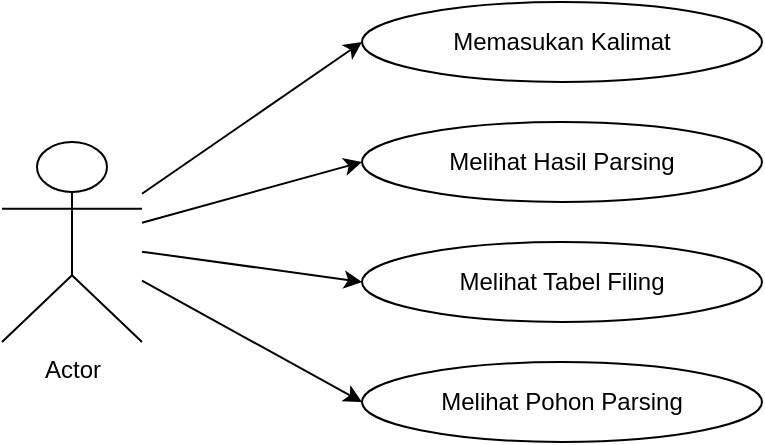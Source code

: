 <mxfile version="22.1.12" type="google" pages="3">
  <diagram name="UML" id="kkYPmKueIDHKfnIbQ-u-">
    <mxGraphModel grid="1" page="1" gridSize="10" guides="1" tooltips="1" connect="1" arrows="1" fold="1" pageScale="1" pageWidth="850" pageHeight="1100" math="0" shadow="0">
      <root>
        <mxCell id="0" />
        <mxCell id="1" parent="0" />
        <mxCell id="80s_kABGYmzNw8UKp-UH-1" value="Actor" style="shape=umlActor;verticalLabelPosition=bottom;verticalAlign=top;html=1;outlineConnect=0;" vertex="1" parent="1">
          <mxGeometry x="120" y="160" width="70" height="100" as="geometry" />
        </mxCell>
        <mxCell id="80s_kABGYmzNw8UKp-UH-2" value="Memasukan Kalimat" style="ellipse;whiteSpace=wrap;html=1;" vertex="1" parent="1">
          <mxGeometry x="300" y="90" width="200" height="40" as="geometry" />
        </mxCell>
        <mxCell id="80s_kABGYmzNw8UKp-UH-3" value="Melihat Hasil Parsing" style="ellipse;whiteSpace=wrap;html=1;" vertex="1" parent="1">
          <mxGeometry x="300" y="150" width="200" height="40" as="geometry" />
        </mxCell>
        <mxCell id="80s_kABGYmzNw8UKp-UH-4" value="Melihat Tabel Filing" style="ellipse;whiteSpace=wrap;html=1;" vertex="1" parent="1">
          <mxGeometry x="300" y="210" width="200" height="40" as="geometry" />
        </mxCell>
        <mxCell id="80s_kABGYmzNw8UKp-UH-5" value="Melihat Pohon Parsing" style="ellipse;whiteSpace=wrap;html=1;" vertex="1" parent="1">
          <mxGeometry x="300" y="270" width="200" height="40" as="geometry" />
        </mxCell>
        <mxCell id="80s_kABGYmzNw8UKp-UH-6" value="" style="endArrow=classic;html=1;rounded=0;entryX=0;entryY=0.5;entryDx=0;entryDy=0;" edge="1" parent="1" source="80s_kABGYmzNw8UKp-UH-1" target="80s_kABGYmzNw8UKp-UH-2">
          <mxGeometry width="50" height="50" relative="1" as="geometry">
            <mxPoint x="270" y="210" as="sourcePoint" />
            <mxPoint x="320" y="160" as="targetPoint" />
          </mxGeometry>
        </mxCell>
        <mxCell id="80s_kABGYmzNw8UKp-UH-7" value="" style="endArrow=classic;html=1;rounded=0;entryX=0;entryY=0.5;entryDx=0;entryDy=0;" edge="1" parent="1" source="80s_kABGYmzNw8UKp-UH-1" target="80s_kABGYmzNw8UKp-UH-3">
          <mxGeometry width="50" height="50" relative="1" as="geometry">
            <mxPoint x="220" y="260" as="sourcePoint" />
            <mxPoint x="270" y="210" as="targetPoint" />
          </mxGeometry>
        </mxCell>
        <mxCell id="80s_kABGYmzNw8UKp-UH-8" value="" style="endArrow=classic;html=1;rounded=0;entryX=0;entryY=0.5;entryDx=0;entryDy=0;" edge="1" parent="1" source="80s_kABGYmzNw8UKp-UH-1" target="80s_kABGYmzNw8UKp-UH-4">
          <mxGeometry width="50" height="50" relative="1" as="geometry">
            <mxPoint x="220" y="260" as="sourcePoint" />
            <mxPoint x="270" y="210" as="targetPoint" />
          </mxGeometry>
        </mxCell>
        <mxCell id="80s_kABGYmzNw8UKp-UH-10" value="" style="endArrow=classic;html=1;rounded=0;entryX=0;entryY=0.5;entryDx=0;entryDy=0;" edge="1" parent="1" source="80s_kABGYmzNw8UKp-UH-1" target="80s_kABGYmzNw8UKp-UH-5">
          <mxGeometry width="50" height="50" relative="1" as="geometry">
            <mxPoint x="130" y="370" as="sourcePoint" />
            <mxPoint x="180" y="320" as="targetPoint" />
          </mxGeometry>
        </mxCell>
      </root>
    </mxGraphModel>
  </diagram>
  <diagram id="SAUrckVpc4SurvZkmS87" name="Activity Diagram">
    <mxGraphModel grid="1" page="1" gridSize="10" guides="1" tooltips="1" connect="1" arrows="1" fold="1" pageScale="1" pageWidth="850" pageHeight="1100" math="0" shadow="0">
      <root>
        <mxCell id="0" />
        <mxCell id="1" parent="0" />
        <mxCell id="Y0a-uiN_VNM1UQfu2jXm-1" value="" style="swimlane;startSize=0;" vertex="1" parent="1">
          <mxGeometry x="30" y="430" width="530" height="900" as="geometry" />
        </mxCell>
        <mxCell id="Y0a-uiN_VNM1UQfu2jXm-3" value="Aplikasi Parsing" style="swimlane;whiteSpace=wrap;html=1;" vertex="1" parent="Y0a-uiN_VNM1UQfu2jXm-1">
          <mxGeometry x="290" width="240" height="900" as="geometry" />
        </mxCell>
        <mxCell id="Y0a-uiN_VNM1UQfu2jXm-9" value="Mengambil Kalimat&amp;nbsp;" style="strokeWidth=2;html=1;shape=mxgraph.flowchart.terminator;whiteSpace=wrap;" vertex="1" parent="Y0a-uiN_VNM1UQfu2jXm-3">
          <mxGeometry x="80" y="225" width="145" height="30" as="geometry" />
        </mxCell>
        <mxCell id="Y0a-uiN_VNM1UQfu2jXm-12" value="Konversi CFG menjadi CNF" style="strokeWidth=2;html=1;shape=mxgraph.flowchart.terminator;whiteSpace=wrap;" vertex="1" parent="Y0a-uiN_VNM1UQfu2jXm-3">
          <mxGeometry x="80" y="290" width="145" height="40" as="geometry" />
        </mxCell>
        <mxCell id="Y0a-uiN_VNM1UQfu2jXm-25" style="edgeStyle=orthogonalEdgeStyle;rounded=0;orthogonalLoop=1;jettySize=auto;html=1;entryX=0.5;entryY=0;entryDx=0;entryDy=0;" edge="1" parent="Y0a-uiN_VNM1UQfu2jXm-3" source="Y0a-uiN_VNM1UQfu2jXm-13" target="Y0a-uiN_VNM1UQfu2jXm-14">
          <mxGeometry relative="1" as="geometry" />
        </mxCell>
        <mxCell id="Y0a-uiN_VNM1UQfu2jXm-13" value="Periksa Kalimar dengan Algiritma CYK" style="strokeWidth=2;html=1;shape=mxgraph.flowchart.terminator;whiteSpace=wrap;" vertex="1" parent="Y0a-uiN_VNM1UQfu2jXm-3">
          <mxGeometry x="80" y="360" width="145" height="50" as="geometry" />
        </mxCell>
        <mxCell id="Y0a-uiN_VNM1UQfu2jXm-14" value="Valid?" style="rhombus;whiteSpace=wrap;html=1;" vertex="1" parent="Y0a-uiN_VNM1UQfu2jXm-3">
          <mxGeometry x="112.5" y="440" width="80" height="80" as="geometry" />
        </mxCell>
        <mxCell id="Y0a-uiN_VNM1UQfu2jXm-23" style="edgeStyle=orthogonalEdgeStyle;rounded=0;orthogonalLoop=1;jettySize=auto;html=1;entryX=0.5;entryY=0;entryDx=0;entryDy=0;entryPerimeter=0;" edge="1" parent="Y0a-uiN_VNM1UQfu2jXm-3" source="Y0a-uiN_VNM1UQfu2jXm-9" target="Y0a-uiN_VNM1UQfu2jXm-12">
          <mxGeometry relative="1" as="geometry" />
        </mxCell>
        <mxCell id="Y0a-uiN_VNM1UQfu2jXm-24" style="edgeStyle=orthogonalEdgeStyle;rounded=0;orthogonalLoop=1;jettySize=auto;html=1;entryX=0.5;entryY=0;entryDx=0;entryDy=0;entryPerimeter=0;" edge="1" parent="Y0a-uiN_VNM1UQfu2jXm-3" source="Y0a-uiN_VNM1UQfu2jXm-12" target="Y0a-uiN_VNM1UQfu2jXm-13">
          <mxGeometry relative="1" as="geometry" />
        </mxCell>
        <mxCell id="Y0a-uiN_VNM1UQfu2jXm-2" value="User" style="swimlane;whiteSpace=wrap;html=1;" vertex="1" parent="1">
          <mxGeometry x="30" y="430" width="290" height="900" as="geometry" />
        </mxCell>
        <mxCell id="Y0a-uiN_VNM1UQfu2jXm-19" value="" style="edgeStyle=orthogonalEdgeStyle;rounded=0;orthogonalLoop=1;jettySize=auto;html=1;entryX=0.5;entryY=0;entryDx=0;entryDy=0;entryPerimeter=0;" edge="1" parent="Y0a-uiN_VNM1UQfu2jXm-2" source="Y0a-uiN_VNM1UQfu2jXm-5" target="Y0a-uiN_VNM1UQfu2jXm-8">
          <mxGeometry relative="1" as="geometry" />
        </mxCell>
        <mxCell id="Y0a-uiN_VNM1UQfu2jXm-5" value="Menjalankan Aplikasi" style="strokeWidth=2;html=1;shape=mxgraph.flowchart.terminator;whiteSpace=wrap;" vertex="1" parent="Y0a-uiN_VNM1UQfu2jXm-2">
          <mxGeometry x="27.5" y="90" width="145" height="30" as="geometry" />
        </mxCell>
        <mxCell id="Y0a-uiN_VNM1UQfu2jXm-7" value="" style="edgeStyle=orthogonalEdgeStyle;rounded=0;orthogonalLoop=1;jettySize=auto;html=1;" edge="1" parent="Y0a-uiN_VNM1UQfu2jXm-2" source="Y0a-uiN_VNM1UQfu2jXm-6" target="Y0a-uiN_VNM1UQfu2jXm-5">
          <mxGeometry relative="1" as="geometry" />
        </mxCell>
        <mxCell id="Y0a-uiN_VNM1UQfu2jXm-6" value="" style="ellipse;whiteSpace=wrap;html=1;aspect=fixed;fillColor=#000000;" vertex="1" parent="Y0a-uiN_VNM1UQfu2jXm-2">
          <mxGeometry x="85" y="30" width="30" height="30" as="geometry" />
        </mxCell>
        <mxCell id="Y0a-uiN_VNM1UQfu2jXm-8" value="Memasukan Kalimat&amp;nbsp;" style="strokeWidth=2;html=1;shape=mxgraph.flowchart.terminator;whiteSpace=wrap;" vertex="1" parent="Y0a-uiN_VNM1UQfu2jXm-2">
          <mxGeometry x="27.5" y="140" width="145" height="30" as="geometry" />
        </mxCell>
        <mxCell id="Y0a-uiN_VNM1UQfu2jXm-52" style="edgeStyle=orthogonalEdgeStyle;rounded=0;orthogonalLoop=1;jettySize=auto;html=1;entryX=0;entryY=0.5;entryDx=0;entryDy=0;" edge="1" parent="Y0a-uiN_VNM1UQfu2jXm-2" source="Y0a-uiN_VNM1UQfu2jXm-18" target="Y0a-uiN_VNM1UQfu2jXm-49">
          <mxGeometry relative="1" as="geometry">
            <Array as="points">
              <mxPoint x="20" y="240" />
              <mxPoint x="20" y="875" />
            </Array>
          </mxGeometry>
        </mxCell>
        <mxCell id="Y0a-uiN_VNM1UQfu2jXm-53" value="TIDAK" style="edgeLabel;html=1;align=center;verticalAlign=middle;resizable=0;points=[];" connectable="0" vertex="1" parent="Y0a-uiN_VNM1UQfu2jXm-52">
          <mxGeometry x="-0.962" y="-4" relative="1" as="geometry">
            <mxPoint y="-5" as="offset" />
          </mxGeometry>
        </mxCell>
        <mxCell id="Y0a-uiN_VNM1UQfu2jXm-18" value="Periksa?" style="rhombus;whiteSpace=wrap;html=1;" vertex="1" parent="Y0a-uiN_VNM1UQfu2jXm-2">
          <mxGeometry x="60" y="200" width="80" height="80" as="geometry" />
        </mxCell>
        <mxCell id="Y0a-uiN_VNM1UQfu2jXm-20" style="edgeStyle=orthogonalEdgeStyle;rounded=0;orthogonalLoop=1;jettySize=auto;html=1;entryX=0.5;entryY=0;entryDx=0;entryDy=0;" edge="1" parent="Y0a-uiN_VNM1UQfu2jXm-2" source="Y0a-uiN_VNM1UQfu2jXm-8" target="Y0a-uiN_VNM1UQfu2jXm-18">
          <mxGeometry relative="1" as="geometry" />
        </mxCell>
        <mxCell id="Y0a-uiN_VNM1UQfu2jXm-42" value="" style="edgeStyle=orthogonalEdgeStyle;rounded=0;orthogonalLoop=1;jettySize=auto;html=1;entryX=0.5;entryY=0;entryDx=0;entryDy=0;entryPerimeter=0;" edge="1" parent="Y0a-uiN_VNM1UQfu2jXm-2" source="Y0a-uiN_VNM1UQfu2jXm-35" target="Y0a-uiN_VNM1UQfu2jXm-38">
          <mxGeometry relative="1" as="geometry" />
        </mxCell>
        <mxCell id="Y0a-uiN_VNM1UQfu2jXm-35" value="Pesan Kalimat Valid" style="strokeWidth=2;html=1;shape=mxgraph.flowchart.terminator;whiteSpace=wrap;" vertex="1" parent="Y0a-uiN_VNM1UQfu2jXm-2">
          <mxGeometry x="27.5" y="465" width="145" height="30" as="geometry" />
        </mxCell>
        <mxCell id="Y0a-uiN_VNM1UQfu2jXm-43" value="" style="edgeStyle=orthogonalEdgeStyle;rounded=0;orthogonalLoop=1;jettySize=auto;html=1;" edge="1" parent="Y0a-uiN_VNM1UQfu2jXm-2" source="Y0a-uiN_VNM1UQfu2jXm-38" target="Y0a-uiN_VNM1UQfu2jXm-39">
          <mxGeometry relative="1" as="geometry" />
        </mxCell>
        <mxCell id="Y0a-uiN_VNM1UQfu2jXm-38" value="Mendaptkan Triangular Table" style="strokeWidth=2;html=1;shape=mxgraph.flowchart.terminator;whiteSpace=wrap;" vertex="1" parent="Y0a-uiN_VNM1UQfu2jXm-2">
          <mxGeometry x="27.5" y="520" width="145" height="50" as="geometry" />
        </mxCell>
        <mxCell id="Y0a-uiN_VNM1UQfu2jXm-51" style="edgeStyle=orthogonalEdgeStyle;rounded=0;orthogonalLoop=1;jettySize=auto;html=1;entryX=0.5;entryY=0;entryDx=0;entryDy=0;" edge="1" parent="Y0a-uiN_VNM1UQfu2jXm-2" source="Y0a-uiN_VNM1UQfu2jXm-39" target="Y0a-uiN_VNM1UQfu2jXm-48">
          <mxGeometry relative="1" as="geometry" />
        </mxCell>
        <mxCell id="Y0a-uiN_VNM1UQfu2jXm-39" value="Mendaptkan&amp;nbsp; Rekontruksi Pohon Parsing" style="strokeWidth=2;html=1;shape=mxgraph.flowchart.terminator;whiteSpace=wrap;" vertex="1" parent="Y0a-uiN_VNM1UQfu2jXm-2">
          <mxGeometry x="27.5" y="590" width="145" height="50" as="geometry" />
        </mxCell>
        <mxCell id="Y0a-uiN_VNM1UQfu2jXm-50" style="edgeStyle=orthogonalEdgeStyle;rounded=0;orthogonalLoop=1;jettySize=auto;html=1;entryX=1;entryY=0.5;entryDx=0;entryDy=0;exitX=0.5;exitY=1;exitDx=0;exitDy=0;exitPerimeter=0;" edge="1" parent="Y0a-uiN_VNM1UQfu2jXm-2" source="Y0a-uiN_VNM1UQfu2jXm-54" target="Y0a-uiN_VNM1UQfu2jXm-49">
          <mxGeometry relative="1" as="geometry">
            <mxPoint x="187" y="850" as="sourcePoint" />
          </mxGeometry>
        </mxCell>
        <mxCell id="Y0a-uiN_VNM1UQfu2jXm-55" value="" style="edgeStyle=orthogonalEdgeStyle;rounded=0;orthogonalLoop=1;jettySize=auto;html=1;" edge="1" parent="Y0a-uiN_VNM1UQfu2jXm-2" source="Y0a-uiN_VNM1UQfu2jXm-44" target="Y0a-uiN_VNM1UQfu2jXm-54">
          <mxGeometry relative="1" as="geometry" />
        </mxCell>
        <mxCell id="Y0a-uiN_VNM1UQfu2jXm-44" value="Pesan Kalimat Tidak Valid" style="strokeWidth=2;html=1;shape=mxgraph.flowchart.terminator;whiteSpace=wrap;" vertex="1" parent="Y0a-uiN_VNM1UQfu2jXm-2">
          <mxGeometry x="115" y="720" width="145" height="30" as="geometry" />
        </mxCell>
        <mxCell id="Y0a-uiN_VNM1UQfu2jXm-49" value="" style="ellipse;whiteSpace=wrap;html=1;aspect=fixed;fillColor=#FFFFFF;" vertex="1" parent="Y0a-uiN_VNM1UQfu2jXm-2">
          <mxGeometry x="85" y="860" width="30" height="30" as="geometry" />
        </mxCell>
        <mxCell id="Y0a-uiN_VNM1UQfu2jXm-48" value="" style="ellipse;whiteSpace=wrap;html=1;aspect=fixed;fillColor=#000000;" vertex="1" parent="Y0a-uiN_VNM1UQfu2jXm-2">
          <mxGeometry x="86.88" y="861.88" width="26.25" height="26.25" as="geometry" />
        </mxCell>
        <mxCell id="Y0a-uiN_VNM1UQfu2jXm-54" value="Mendaptkan Triangular Table" style="strokeWidth=2;html=1;shape=mxgraph.flowchart.terminator;whiteSpace=wrap;" vertex="1" parent="Y0a-uiN_VNM1UQfu2jXm-2">
          <mxGeometry x="115" y="770" width="145" height="50" as="geometry" />
        </mxCell>
        <mxCell id="Y0a-uiN_VNM1UQfu2jXm-21" style="edgeStyle=orthogonalEdgeStyle;rounded=0;orthogonalLoop=1;jettySize=auto;html=1;entryX=0;entryY=0.5;entryDx=0;entryDy=0;entryPerimeter=0;" edge="1" parent="1" source="Y0a-uiN_VNM1UQfu2jXm-18" target="Y0a-uiN_VNM1UQfu2jXm-9">
          <mxGeometry relative="1" as="geometry" />
        </mxCell>
        <mxCell id="Y0a-uiN_VNM1UQfu2jXm-22" value="YA" style="edgeLabel;html=1;align=center;verticalAlign=middle;resizable=0;points=[];" connectable="0" vertex="1" parent="Y0a-uiN_VNM1UQfu2jXm-21">
          <mxGeometry x="-0.786" y="-2" relative="1" as="geometry">
            <mxPoint y="-12" as="offset" />
          </mxGeometry>
        </mxCell>
        <mxCell id="Y0a-uiN_VNM1UQfu2jXm-36" style="edgeStyle=orthogonalEdgeStyle;rounded=0;orthogonalLoop=1;jettySize=auto;html=1;entryX=1;entryY=0.5;entryDx=0;entryDy=0;entryPerimeter=0;" edge="1" parent="1" source="Y0a-uiN_VNM1UQfu2jXm-14" target="Y0a-uiN_VNM1UQfu2jXm-35">
          <mxGeometry relative="1" as="geometry" />
        </mxCell>
        <mxCell id="Y0a-uiN_VNM1UQfu2jXm-37" value="YA" style="edgeLabel;html=1;align=center;verticalAlign=middle;resizable=0;points=[];" connectable="0" vertex="1" parent="Y0a-uiN_VNM1UQfu2jXm-36">
          <mxGeometry x="-0.356" y="2" relative="1" as="geometry">
            <mxPoint x="32" y="-12" as="offset" />
          </mxGeometry>
        </mxCell>
        <mxCell id="Y0a-uiN_VNM1UQfu2jXm-45" style="edgeStyle=orthogonalEdgeStyle;rounded=0;orthogonalLoop=1;jettySize=auto;html=1;entryX=1;entryY=0.5;entryDx=0;entryDy=0;entryPerimeter=0;" edge="1" parent="1" source="Y0a-uiN_VNM1UQfu2jXm-14" target="Y0a-uiN_VNM1UQfu2jXm-44">
          <mxGeometry relative="1" as="geometry">
            <Array as="points">
              <mxPoint x="473" y="1165" />
            </Array>
          </mxGeometry>
        </mxCell>
        <mxCell id="Y0a-uiN_VNM1UQfu2jXm-46" value="TIDAK" style="edgeLabel;html=1;align=center;verticalAlign=middle;resizable=0;points=[];" connectable="0" vertex="1" parent="Y0a-uiN_VNM1UQfu2jXm-45">
          <mxGeometry x="-0.894" y="1" relative="1" as="geometry">
            <mxPoint x="19" y="28" as="offset" />
          </mxGeometry>
        </mxCell>
      </root>
    </mxGraphModel>
  </diagram>
  <diagram id="Bsq_cL5JUp3FVaZHLeZ-" name="Testing">
    <mxGraphModel grid="1" page="1" gridSize="10" guides="1" tooltips="1" connect="1" arrows="1" fold="1" pageScale="1" pageWidth="850" pageHeight="1100" math="0" shadow="0">
      <root>
        <mxCell id="0" />
        <mxCell id="1" parent="0" />
        <mxCell id="C9SOosXkOncGDfjKirWA-3" value="" style="edgeStyle=orthogonalEdgeStyle;rounded=0;orthogonalLoop=1;jettySize=auto;html=1;exitX=0.502;exitY=0.872;exitDx=0;exitDy=0;exitPerimeter=0;" edge="1" parent="1" source="C9SOosXkOncGDfjKirWA-1" target="C9SOosXkOncGDfjKirWA-2">
          <mxGeometry relative="1" as="geometry" />
        </mxCell>
        <mxCell id="C9SOosXkOncGDfjKirWA-1" value="Kalimat" style="shape=document;whiteSpace=wrap;html=1;boundedLbl=1;" vertex="1" parent="1">
          <mxGeometry x="350" y="40" width="110" height="50" as="geometry" />
        </mxCell>
        <mxCell id="C9SOosXkOncGDfjKirWA-5" value="" style="edgeStyle=orthogonalEdgeStyle;rounded=0;orthogonalLoop=1;jettySize=auto;html=1;" edge="1" parent="1" source="C9SOosXkOncGDfjKirWA-2" target="C9SOosXkOncGDfjKirWA-4">
          <mxGeometry relative="1" as="geometry" />
        </mxCell>
        <mxCell id="C9SOosXkOncGDfjKirWA-2" value="Split Menjadi Kata" style="whiteSpace=wrap;html=1;" vertex="1" parent="1">
          <mxGeometry x="345" y="120" width="120" height="35" as="geometry" />
        </mxCell>
        <mxCell id="C9SOosXkOncGDfjKirWA-7" value="" style="edgeStyle=orthogonalEdgeStyle;rounded=0;orthogonalLoop=1;jettySize=auto;html=1;" edge="1" parent="1" source="C9SOosXkOncGDfjKirWA-4" target="C9SOosXkOncGDfjKirWA-6">
          <mxGeometry relative="1" as="geometry" />
        </mxCell>
        <mxCell id="C9SOosXkOncGDfjKirWA-4" value="Aplikasi Parsing" style="whiteSpace=wrap;html=1;" vertex="1" parent="1">
          <mxGeometry x="345" y="190" width="120" height="35" as="geometry" />
        </mxCell>
        <mxCell id="C9SOosXkOncGDfjKirWA-6" value="Hasil Deteksi Struktur Kalimat" style="shape=parallelogram;perimeter=parallelogramPerimeter;whiteSpace=wrap;html=1;fixedSize=1;" vertex="1" parent="1">
          <mxGeometry x="293.75" y="260" width="222.5" height="40" as="geometry" />
        </mxCell>
      </root>
    </mxGraphModel>
  </diagram>
</mxfile>
